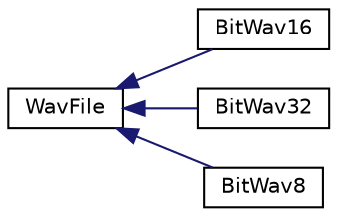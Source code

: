 digraph "Graphical Class Hierarchy"
{
 // LATEX_PDF_SIZE
  edge [fontname="Helvetica",fontsize="10",labelfontname="Helvetica",labelfontsize="10"];
  node [fontname="Helvetica",fontsize="10",shape=record];
  rankdir="LR";
  Node0 [label="WavFile",height=0.2,width=0.4,color="black", fillcolor="white", style="filled",URL="$classWavFile.html",tooltip="first class that is inherited from for the certain bit wav"];
  Node0 -> Node1 [dir="back",color="midnightblue",fontsize="10",style="solid",fontname="Helvetica"];
  Node1 [label="BitWav16",height=0.2,width=0.4,color="black", fillcolor="white", style="filled",URL="$classBitWav16.html",tooltip="inherits from the wavfile class"];
  Node0 -> Node2 [dir="back",color="midnightblue",fontsize="10",style="solid",fontname="Helvetica"];
  Node2 [label="BitWav32",height=0.2,width=0.4,color="black", fillcolor="white", style="filled",URL="$classBitWav32.html",tooltip=" "];
  Node0 -> Node3 [dir="back",color="midnightblue",fontsize="10",style="solid",fontname="Helvetica"];
  Node3 [label="BitWav8",height=0.2,width=0.4,color="black", fillcolor="white", style="filled",URL="$classBitWav8.html",tooltip="inherits from the wavfile class"];
}
